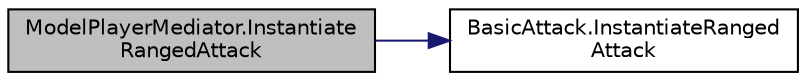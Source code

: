digraph "ModelPlayerMediator.InstantiateRangedAttack"
{
 // INTERACTIVE_SVG=YES
 // LATEX_PDF_SIZE
  edge [fontname="Helvetica",fontsize="10",labelfontname="Helvetica",labelfontsize="10"];
  node [fontname="Helvetica",fontsize="10",shape=record];
  rankdir="LR";
  Node1 [label="ModelPlayerMediator.Instantiate\lRangedAttack",height=0.2,width=0.4,color="black", fillcolor="grey75", style="filled", fontcolor="black",tooltip=" "];
  Node1 -> Node2 [color="midnightblue",fontsize="10",style="solid",fontname="Helvetica"];
  Node2 [label="BasicAttack.InstantiateRanged\lAttack",height=0.2,width=0.4,color="black", fillcolor="white", style="filled",URL="$class_basic_attack.html#ad8c0baca6db1fe663aebf592bcc6c2f2",tooltip=" "];
}
